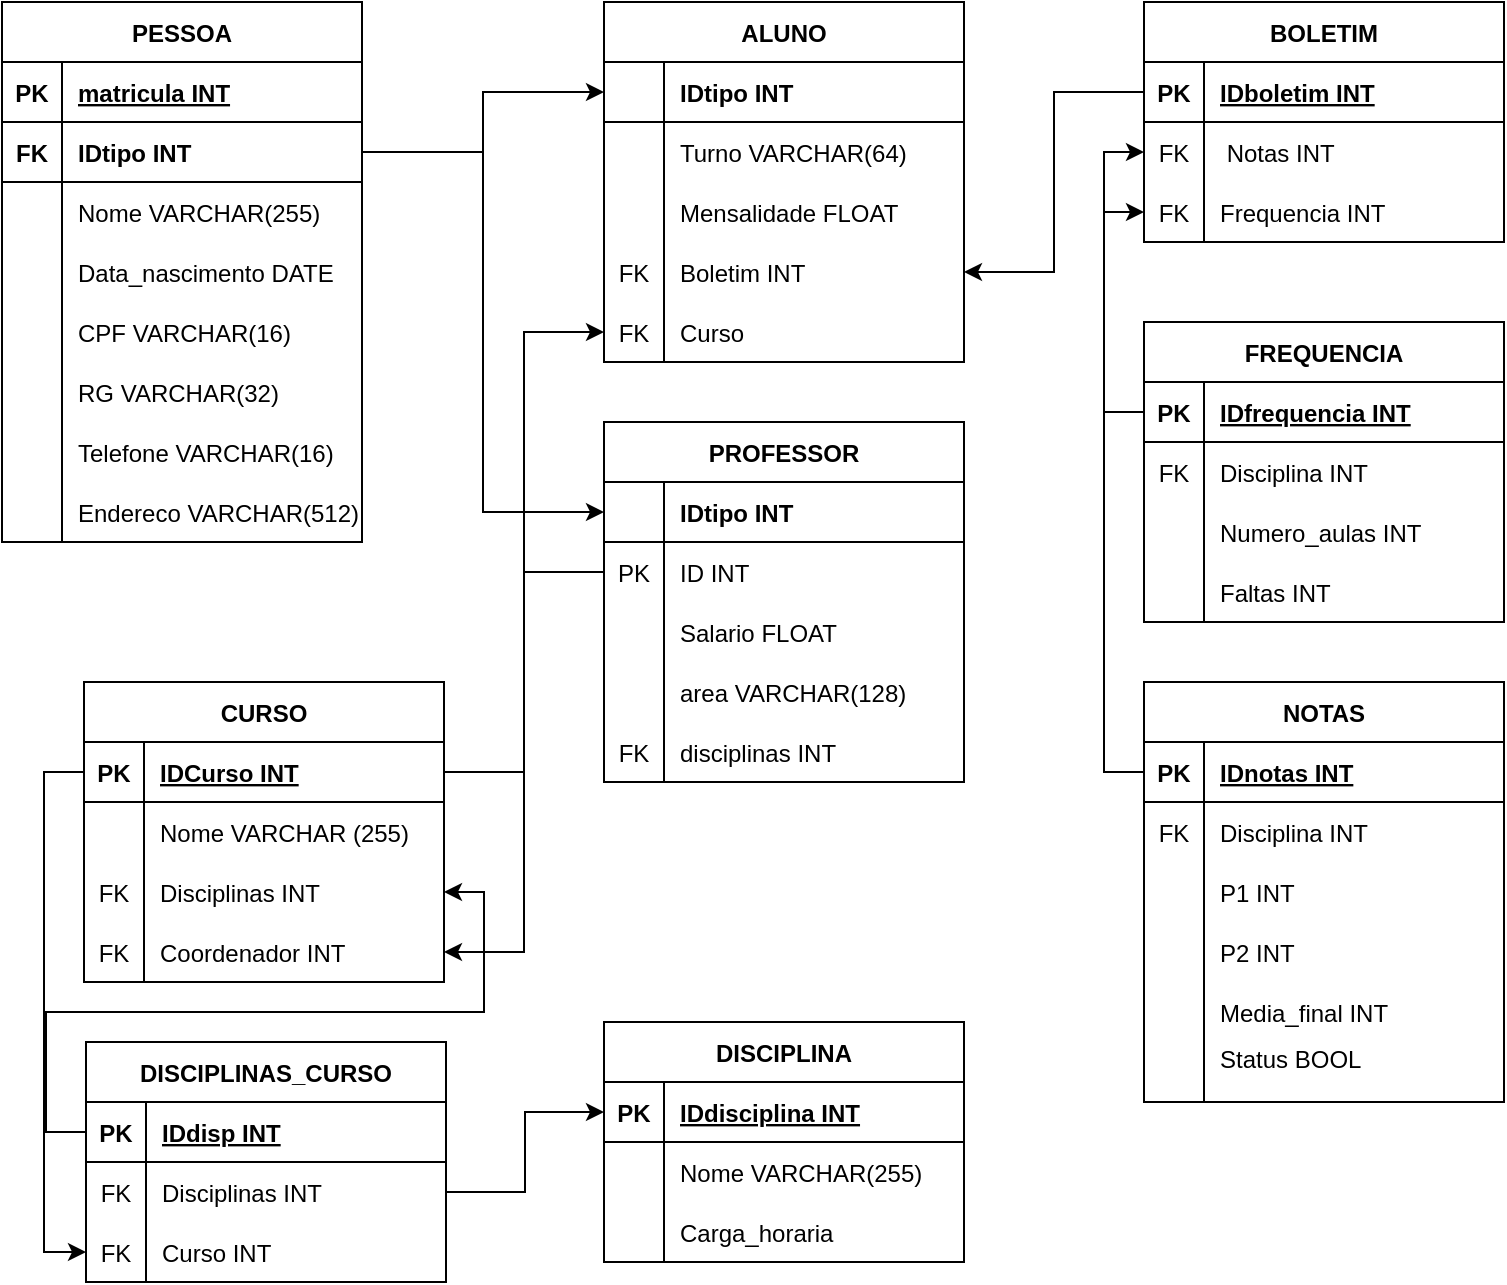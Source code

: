 <mxfile version="20.6.0" type="github">
  <diagram id="mybEqOBmIchwgZUNAugR" name="Página-1">
    <mxGraphModel dx="708" dy="433" grid="1" gridSize="10" guides="1" tooltips="1" connect="1" arrows="1" fold="1" page="1" pageScale="1" pageWidth="827" pageHeight="1169" math="0" shadow="0">
      <root>
        <mxCell id="0" />
        <mxCell id="1" parent="0" />
        <mxCell id="YtqnZ-8vFM9-7Ct_IjAb-1" value="PESSOA" style="shape=table;startSize=30;container=1;collapsible=1;childLayout=tableLayout;fixedRows=1;rowLines=0;fontStyle=1;align=center;resizeLast=1;" parent="1" vertex="1">
          <mxGeometry x="109" y="50" width="180" height="270" as="geometry" />
        </mxCell>
        <mxCell id="YtqnZ-8vFM9-7Ct_IjAb-2" value="" style="shape=tableRow;horizontal=0;startSize=0;swimlaneHead=0;swimlaneBody=0;fillColor=none;collapsible=0;dropTarget=0;points=[[0,0.5],[1,0.5]];portConstraint=eastwest;top=0;left=0;right=0;bottom=1;" parent="YtqnZ-8vFM9-7Ct_IjAb-1" vertex="1">
          <mxGeometry y="30" width="180" height="30" as="geometry" />
        </mxCell>
        <mxCell id="YtqnZ-8vFM9-7Ct_IjAb-3" value="PK" style="shape=partialRectangle;connectable=0;fillColor=none;top=0;left=0;bottom=0;right=0;fontStyle=1;overflow=hidden;" parent="YtqnZ-8vFM9-7Ct_IjAb-2" vertex="1">
          <mxGeometry width="30" height="30" as="geometry">
            <mxRectangle width="30" height="30" as="alternateBounds" />
          </mxGeometry>
        </mxCell>
        <mxCell id="YtqnZ-8vFM9-7Ct_IjAb-4" value="matricula INT" style="shape=partialRectangle;connectable=0;fillColor=none;top=0;left=0;bottom=0;right=0;align=left;spacingLeft=6;fontStyle=5;overflow=hidden;" parent="YtqnZ-8vFM9-7Ct_IjAb-2" vertex="1">
          <mxGeometry x="30" width="150" height="30" as="geometry">
            <mxRectangle width="150" height="30" as="alternateBounds" />
          </mxGeometry>
        </mxCell>
        <mxCell id="YtqnZ-8vFM9-7Ct_IjAb-51" value="" style="shape=tableRow;horizontal=0;startSize=0;swimlaneHead=0;swimlaneBody=0;fillColor=none;collapsible=0;dropTarget=0;points=[[0,0.5],[1,0.5]];portConstraint=eastwest;top=0;left=0;right=0;bottom=1;" parent="YtqnZ-8vFM9-7Ct_IjAb-1" vertex="1">
          <mxGeometry y="60" width="180" height="30" as="geometry" />
        </mxCell>
        <mxCell id="YtqnZ-8vFM9-7Ct_IjAb-52" value="FK" style="shape=partialRectangle;connectable=0;fillColor=none;top=0;left=0;bottom=0;right=0;fontStyle=1;overflow=hidden;" parent="YtqnZ-8vFM9-7Ct_IjAb-51" vertex="1">
          <mxGeometry width="30" height="30" as="geometry">
            <mxRectangle width="30" height="30" as="alternateBounds" />
          </mxGeometry>
        </mxCell>
        <mxCell id="YtqnZ-8vFM9-7Ct_IjAb-53" value="IDtipo INT" style="shape=partialRectangle;connectable=0;fillColor=none;top=0;left=0;bottom=0;right=0;align=left;spacingLeft=6;fontStyle=1;overflow=hidden;" parent="YtqnZ-8vFM9-7Ct_IjAb-51" vertex="1">
          <mxGeometry x="30" width="150" height="30" as="geometry">
            <mxRectangle width="150" height="30" as="alternateBounds" />
          </mxGeometry>
        </mxCell>
        <mxCell id="YtqnZ-8vFM9-7Ct_IjAb-5" value="" style="shape=tableRow;horizontal=0;startSize=0;swimlaneHead=0;swimlaneBody=0;fillColor=none;collapsible=0;dropTarget=0;points=[[0,0.5],[1,0.5]];portConstraint=eastwest;top=0;left=0;right=0;bottom=0;" parent="YtqnZ-8vFM9-7Ct_IjAb-1" vertex="1">
          <mxGeometry y="90" width="180" height="30" as="geometry" />
        </mxCell>
        <mxCell id="YtqnZ-8vFM9-7Ct_IjAb-6" value="" style="shape=partialRectangle;connectable=0;fillColor=none;top=0;left=0;bottom=0;right=0;editable=1;overflow=hidden;" parent="YtqnZ-8vFM9-7Ct_IjAb-5" vertex="1">
          <mxGeometry width="30" height="30" as="geometry">
            <mxRectangle width="30" height="30" as="alternateBounds" />
          </mxGeometry>
        </mxCell>
        <mxCell id="YtqnZ-8vFM9-7Ct_IjAb-7" value="Nome VARCHAR(255)" style="shape=partialRectangle;connectable=0;fillColor=none;top=0;left=0;bottom=0;right=0;align=left;spacingLeft=6;overflow=hidden;" parent="YtqnZ-8vFM9-7Ct_IjAb-5" vertex="1">
          <mxGeometry x="30" width="150" height="30" as="geometry">
            <mxRectangle width="150" height="30" as="alternateBounds" />
          </mxGeometry>
        </mxCell>
        <mxCell id="YtqnZ-8vFM9-7Ct_IjAb-8" value="" style="shape=tableRow;horizontal=0;startSize=0;swimlaneHead=0;swimlaneBody=0;fillColor=none;collapsible=0;dropTarget=0;points=[[0,0.5],[1,0.5]];portConstraint=eastwest;top=0;left=0;right=0;bottom=0;" parent="YtqnZ-8vFM9-7Ct_IjAb-1" vertex="1">
          <mxGeometry y="120" width="180" height="30" as="geometry" />
        </mxCell>
        <mxCell id="YtqnZ-8vFM9-7Ct_IjAb-9" value="" style="shape=partialRectangle;connectable=0;fillColor=none;top=0;left=0;bottom=0;right=0;editable=1;overflow=hidden;" parent="YtqnZ-8vFM9-7Ct_IjAb-8" vertex="1">
          <mxGeometry width="30" height="30" as="geometry">
            <mxRectangle width="30" height="30" as="alternateBounds" />
          </mxGeometry>
        </mxCell>
        <mxCell id="YtqnZ-8vFM9-7Ct_IjAb-10" value="Data_nascimento DATE" style="shape=partialRectangle;connectable=0;fillColor=none;top=0;left=0;bottom=0;right=0;align=left;spacingLeft=6;overflow=hidden;" parent="YtqnZ-8vFM9-7Ct_IjAb-8" vertex="1">
          <mxGeometry x="30" width="150" height="30" as="geometry">
            <mxRectangle width="150" height="30" as="alternateBounds" />
          </mxGeometry>
        </mxCell>
        <mxCell id="YtqnZ-8vFM9-7Ct_IjAb-11" value="" style="shape=tableRow;horizontal=0;startSize=0;swimlaneHead=0;swimlaneBody=0;fillColor=none;collapsible=0;dropTarget=0;points=[[0,0.5],[1,0.5]];portConstraint=eastwest;top=0;left=0;right=0;bottom=0;" parent="YtqnZ-8vFM9-7Ct_IjAb-1" vertex="1">
          <mxGeometry y="150" width="180" height="30" as="geometry" />
        </mxCell>
        <mxCell id="YtqnZ-8vFM9-7Ct_IjAb-12" value="" style="shape=partialRectangle;connectable=0;fillColor=none;top=0;left=0;bottom=0;right=0;editable=1;overflow=hidden;" parent="YtqnZ-8vFM9-7Ct_IjAb-11" vertex="1">
          <mxGeometry width="30" height="30" as="geometry">
            <mxRectangle width="30" height="30" as="alternateBounds" />
          </mxGeometry>
        </mxCell>
        <mxCell id="YtqnZ-8vFM9-7Ct_IjAb-13" value="CPF VARCHAR(16)" style="shape=partialRectangle;connectable=0;fillColor=none;top=0;left=0;bottom=0;right=0;align=left;spacingLeft=6;overflow=hidden;" parent="YtqnZ-8vFM9-7Ct_IjAb-11" vertex="1">
          <mxGeometry x="30" width="150" height="30" as="geometry">
            <mxRectangle width="150" height="30" as="alternateBounds" />
          </mxGeometry>
        </mxCell>
        <mxCell id="YtqnZ-8vFM9-7Ct_IjAb-14" value="" style="shape=tableRow;horizontal=0;startSize=0;swimlaneHead=0;swimlaneBody=0;fillColor=none;collapsible=0;dropTarget=0;points=[[0,0.5],[1,0.5]];portConstraint=eastwest;top=0;left=0;right=0;bottom=0;" parent="YtqnZ-8vFM9-7Ct_IjAb-1" vertex="1">
          <mxGeometry y="180" width="180" height="30" as="geometry" />
        </mxCell>
        <mxCell id="YtqnZ-8vFM9-7Ct_IjAb-15" value="" style="shape=partialRectangle;connectable=0;fillColor=none;top=0;left=0;bottom=0;right=0;editable=1;overflow=hidden;" parent="YtqnZ-8vFM9-7Ct_IjAb-14" vertex="1">
          <mxGeometry width="30" height="30" as="geometry">
            <mxRectangle width="30" height="30" as="alternateBounds" />
          </mxGeometry>
        </mxCell>
        <mxCell id="YtqnZ-8vFM9-7Ct_IjAb-16" value="RG VARCHAR(32)" style="shape=partialRectangle;connectable=0;fillColor=none;top=0;left=0;bottom=0;right=0;align=left;spacingLeft=6;overflow=hidden;" parent="YtqnZ-8vFM9-7Ct_IjAb-14" vertex="1">
          <mxGeometry x="30" width="150" height="30" as="geometry">
            <mxRectangle width="150" height="30" as="alternateBounds" />
          </mxGeometry>
        </mxCell>
        <mxCell id="YtqnZ-8vFM9-7Ct_IjAb-17" value="" style="shape=tableRow;horizontal=0;startSize=0;swimlaneHead=0;swimlaneBody=0;fillColor=none;collapsible=0;dropTarget=0;points=[[0,0.5],[1,0.5]];portConstraint=eastwest;top=0;left=0;right=0;bottom=0;" parent="YtqnZ-8vFM9-7Ct_IjAb-1" vertex="1">
          <mxGeometry y="210" width="180" height="30" as="geometry" />
        </mxCell>
        <mxCell id="YtqnZ-8vFM9-7Ct_IjAb-18" value="" style="shape=partialRectangle;connectable=0;fillColor=none;top=0;left=0;bottom=0;right=0;editable=1;overflow=hidden;" parent="YtqnZ-8vFM9-7Ct_IjAb-17" vertex="1">
          <mxGeometry width="30" height="30" as="geometry">
            <mxRectangle width="30" height="30" as="alternateBounds" />
          </mxGeometry>
        </mxCell>
        <mxCell id="YtqnZ-8vFM9-7Ct_IjAb-19" value="Telefone VARCHAR(16)" style="shape=partialRectangle;connectable=0;fillColor=none;top=0;left=0;bottom=0;right=0;align=left;spacingLeft=6;overflow=hidden;" parent="YtqnZ-8vFM9-7Ct_IjAb-17" vertex="1">
          <mxGeometry x="30" width="150" height="30" as="geometry">
            <mxRectangle width="150" height="30" as="alternateBounds" />
          </mxGeometry>
        </mxCell>
        <mxCell id="YtqnZ-8vFM9-7Ct_IjAb-20" value="" style="shape=tableRow;horizontal=0;startSize=0;swimlaneHead=0;swimlaneBody=0;fillColor=none;collapsible=0;dropTarget=0;points=[[0,0.5],[1,0.5]];portConstraint=eastwest;top=0;left=0;right=0;bottom=0;" parent="YtqnZ-8vFM9-7Ct_IjAb-1" vertex="1">
          <mxGeometry y="240" width="180" height="30" as="geometry" />
        </mxCell>
        <mxCell id="YtqnZ-8vFM9-7Ct_IjAb-21" value="" style="shape=partialRectangle;connectable=0;fillColor=none;top=0;left=0;bottom=0;right=0;editable=1;overflow=hidden;" parent="YtqnZ-8vFM9-7Ct_IjAb-20" vertex="1">
          <mxGeometry width="30" height="30" as="geometry">
            <mxRectangle width="30" height="30" as="alternateBounds" />
          </mxGeometry>
        </mxCell>
        <mxCell id="YtqnZ-8vFM9-7Ct_IjAb-22" value="Endereco VARCHAR(512)" style="shape=partialRectangle;connectable=0;fillColor=none;top=0;left=0;bottom=0;right=0;align=left;spacingLeft=6;overflow=hidden;" parent="YtqnZ-8vFM9-7Ct_IjAb-20" vertex="1">
          <mxGeometry x="30" width="150" height="30" as="geometry">
            <mxRectangle width="150" height="30" as="alternateBounds" />
          </mxGeometry>
        </mxCell>
        <mxCell id="YtqnZ-8vFM9-7Ct_IjAb-38" value="ALUNO" style="shape=table;startSize=30;container=1;collapsible=1;childLayout=tableLayout;fixedRows=1;rowLines=0;fontStyle=1;align=center;resizeLast=1;" parent="1" vertex="1">
          <mxGeometry x="410" y="50" width="180" height="180" as="geometry" />
        </mxCell>
        <mxCell id="YtqnZ-8vFM9-7Ct_IjAb-39" value="" style="shape=tableRow;horizontal=0;startSize=0;swimlaneHead=0;swimlaneBody=0;fillColor=none;collapsible=0;dropTarget=0;points=[[0,0.5],[1,0.5]];portConstraint=eastwest;top=0;left=0;right=0;bottom=1;" parent="YtqnZ-8vFM9-7Ct_IjAb-38" vertex="1">
          <mxGeometry y="30" width="180" height="30" as="geometry" />
        </mxCell>
        <mxCell id="YtqnZ-8vFM9-7Ct_IjAb-40" value="" style="shape=partialRectangle;connectable=0;fillColor=none;top=0;left=0;bottom=0;right=0;fontStyle=1;overflow=hidden;" parent="YtqnZ-8vFM9-7Ct_IjAb-39" vertex="1">
          <mxGeometry width="30" height="30" as="geometry">
            <mxRectangle width="30" height="30" as="alternateBounds" />
          </mxGeometry>
        </mxCell>
        <mxCell id="YtqnZ-8vFM9-7Ct_IjAb-41" value="IDtipo INT" style="shape=partialRectangle;connectable=0;fillColor=none;top=0;left=0;bottom=0;right=0;align=left;spacingLeft=6;fontStyle=1;overflow=hidden;" parent="YtqnZ-8vFM9-7Ct_IjAb-39" vertex="1">
          <mxGeometry x="30" width="150" height="30" as="geometry">
            <mxRectangle width="150" height="30" as="alternateBounds" />
          </mxGeometry>
        </mxCell>
        <mxCell id="YtqnZ-8vFM9-7Ct_IjAb-42" value="" style="shape=tableRow;horizontal=0;startSize=0;swimlaneHead=0;swimlaneBody=0;fillColor=none;collapsible=0;dropTarget=0;points=[[0,0.5],[1,0.5]];portConstraint=eastwest;top=0;left=0;right=0;bottom=0;" parent="YtqnZ-8vFM9-7Ct_IjAb-38" vertex="1">
          <mxGeometry y="60" width="180" height="30" as="geometry" />
        </mxCell>
        <mxCell id="YtqnZ-8vFM9-7Ct_IjAb-43" value="" style="shape=partialRectangle;connectable=0;fillColor=none;top=0;left=0;bottom=0;right=0;editable=1;overflow=hidden;" parent="YtqnZ-8vFM9-7Ct_IjAb-42" vertex="1">
          <mxGeometry width="30" height="30" as="geometry">
            <mxRectangle width="30" height="30" as="alternateBounds" />
          </mxGeometry>
        </mxCell>
        <mxCell id="YtqnZ-8vFM9-7Ct_IjAb-44" value="Turno VARCHAR(64)" style="shape=partialRectangle;connectable=0;fillColor=none;top=0;left=0;bottom=0;right=0;align=left;spacingLeft=6;overflow=hidden;" parent="YtqnZ-8vFM9-7Ct_IjAb-42" vertex="1">
          <mxGeometry x="30" width="150" height="30" as="geometry">
            <mxRectangle width="150" height="30" as="alternateBounds" />
          </mxGeometry>
        </mxCell>
        <mxCell id="YtqnZ-8vFM9-7Ct_IjAb-45" value="" style="shape=tableRow;horizontal=0;startSize=0;swimlaneHead=0;swimlaneBody=0;fillColor=none;collapsible=0;dropTarget=0;points=[[0,0.5],[1,0.5]];portConstraint=eastwest;top=0;left=0;right=0;bottom=0;" parent="YtqnZ-8vFM9-7Ct_IjAb-38" vertex="1">
          <mxGeometry y="90" width="180" height="30" as="geometry" />
        </mxCell>
        <mxCell id="YtqnZ-8vFM9-7Ct_IjAb-46" value="" style="shape=partialRectangle;connectable=0;fillColor=none;top=0;left=0;bottom=0;right=0;editable=1;overflow=hidden;" parent="YtqnZ-8vFM9-7Ct_IjAb-45" vertex="1">
          <mxGeometry width="30" height="30" as="geometry">
            <mxRectangle width="30" height="30" as="alternateBounds" />
          </mxGeometry>
        </mxCell>
        <mxCell id="YtqnZ-8vFM9-7Ct_IjAb-47" value="Mensalidade FLOAT" style="shape=partialRectangle;connectable=0;fillColor=none;top=0;left=0;bottom=0;right=0;align=left;spacingLeft=6;overflow=hidden;" parent="YtqnZ-8vFM9-7Ct_IjAb-45" vertex="1">
          <mxGeometry x="30" width="150" height="30" as="geometry">
            <mxRectangle width="150" height="30" as="alternateBounds" />
          </mxGeometry>
        </mxCell>
        <mxCell id="YtqnZ-8vFM9-7Ct_IjAb-64" value="" style="shape=tableRow;horizontal=0;startSize=0;swimlaneHead=0;swimlaneBody=0;fillColor=none;collapsible=0;dropTarget=0;points=[[0,0.5],[1,0.5]];portConstraint=eastwest;top=0;left=0;right=0;bottom=0;" parent="YtqnZ-8vFM9-7Ct_IjAb-38" vertex="1">
          <mxGeometry y="120" width="180" height="30" as="geometry" />
        </mxCell>
        <mxCell id="YtqnZ-8vFM9-7Ct_IjAb-65" value="FK" style="shape=partialRectangle;connectable=0;fillColor=none;top=0;left=0;bottom=0;right=0;editable=1;overflow=hidden;" parent="YtqnZ-8vFM9-7Ct_IjAb-64" vertex="1">
          <mxGeometry width="30" height="30" as="geometry">
            <mxRectangle width="30" height="30" as="alternateBounds" />
          </mxGeometry>
        </mxCell>
        <mxCell id="YtqnZ-8vFM9-7Ct_IjAb-66" value="Boletim INT" style="shape=partialRectangle;connectable=0;fillColor=none;top=0;left=0;bottom=0;right=0;align=left;spacingLeft=6;overflow=hidden;" parent="YtqnZ-8vFM9-7Ct_IjAb-64" vertex="1">
          <mxGeometry x="30" width="150" height="30" as="geometry">
            <mxRectangle width="150" height="30" as="alternateBounds" />
          </mxGeometry>
        </mxCell>
        <mxCell id="ptBmaQafb3YnIxaazwM1-57" value="" style="shape=tableRow;horizontal=0;startSize=0;swimlaneHead=0;swimlaneBody=0;fillColor=none;collapsible=0;dropTarget=0;points=[[0,0.5],[1,0.5]];portConstraint=eastwest;top=0;left=0;right=0;bottom=0;" vertex="1" parent="YtqnZ-8vFM9-7Ct_IjAb-38">
          <mxGeometry y="150" width="180" height="30" as="geometry" />
        </mxCell>
        <mxCell id="ptBmaQafb3YnIxaazwM1-58" value="FK" style="shape=partialRectangle;connectable=0;fillColor=none;top=0;left=0;bottom=0;right=0;editable=1;overflow=hidden;" vertex="1" parent="ptBmaQafb3YnIxaazwM1-57">
          <mxGeometry width="30" height="30" as="geometry">
            <mxRectangle width="30" height="30" as="alternateBounds" />
          </mxGeometry>
        </mxCell>
        <mxCell id="ptBmaQafb3YnIxaazwM1-59" value="Curso" style="shape=partialRectangle;connectable=0;fillColor=none;top=0;left=0;bottom=0;right=0;align=left;spacingLeft=6;overflow=hidden;" vertex="1" parent="ptBmaQafb3YnIxaazwM1-57">
          <mxGeometry x="30" width="150" height="30" as="geometry">
            <mxRectangle width="150" height="30" as="alternateBounds" />
          </mxGeometry>
        </mxCell>
        <mxCell id="YtqnZ-8vFM9-7Ct_IjAb-54" value="PROFESSOR" style="shape=table;startSize=30;container=1;collapsible=1;childLayout=tableLayout;fixedRows=1;rowLines=0;fontStyle=1;align=center;resizeLast=1;" parent="1" vertex="1">
          <mxGeometry x="410" y="260" width="180" height="180" as="geometry" />
        </mxCell>
        <mxCell id="YtqnZ-8vFM9-7Ct_IjAb-55" value="" style="shape=tableRow;horizontal=0;startSize=0;swimlaneHead=0;swimlaneBody=0;fillColor=none;collapsible=0;dropTarget=0;points=[[0,0.5],[1,0.5]];portConstraint=eastwest;top=0;left=0;right=0;bottom=1;" parent="YtqnZ-8vFM9-7Ct_IjAb-54" vertex="1">
          <mxGeometry y="30" width="180" height="30" as="geometry" />
        </mxCell>
        <mxCell id="YtqnZ-8vFM9-7Ct_IjAb-56" value="" style="shape=partialRectangle;connectable=0;fillColor=none;top=0;left=0;bottom=0;right=0;fontStyle=1;overflow=hidden;" parent="YtqnZ-8vFM9-7Ct_IjAb-55" vertex="1">
          <mxGeometry width="30" height="30" as="geometry">
            <mxRectangle width="30" height="30" as="alternateBounds" />
          </mxGeometry>
        </mxCell>
        <mxCell id="YtqnZ-8vFM9-7Ct_IjAb-57" value="IDtipo INT" style="shape=partialRectangle;connectable=0;fillColor=none;top=0;left=0;bottom=0;right=0;align=left;spacingLeft=6;fontStyle=1;overflow=hidden;" parent="YtqnZ-8vFM9-7Ct_IjAb-55" vertex="1">
          <mxGeometry x="30" width="150" height="30" as="geometry">
            <mxRectangle width="150" height="30" as="alternateBounds" />
          </mxGeometry>
        </mxCell>
        <mxCell id="YtqnZ-8vFM9-7Ct_IjAb-58" value="" style="shape=tableRow;horizontal=0;startSize=0;swimlaneHead=0;swimlaneBody=0;fillColor=none;collapsible=0;dropTarget=0;points=[[0,0.5],[1,0.5]];portConstraint=eastwest;top=0;left=0;right=0;bottom=0;" parent="YtqnZ-8vFM9-7Ct_IjAb-54" vertex="1">
          <mxGeometry y="60" width="180" height="30" as="geometry" />
        </mxCell>
        <mxCell id="YtqnZ-8vFM9-7Ct_IjAb-59" value="PK" style="shape=partialRectangle;connectable=0;fillColor=none;top=0;left=0;bottom=0;right=0;editable=1;overflow=hidden;" parent="YtqnZ-8vFM9-7Ct_IjAb-58" vertex="1">
          <mxGeometry width="30" height="30" as="geometry">
            <mxRectangle width="30" height="30" as="alternateBounds" />
          </mxGeometry>
        </mxCell>
        <mxCell id="YtqnZ-8vFM9-7Ct_IjAb-60" value="ID INT" style="shape=partialRectangle;connectable=0;fillColor=none;top=0;left=0;bottom=0;right=0;align=left;spacingLeft=6;overflow=hidden;" parent="YtqnZ-8vFM9-7Ct_IjAb-58" vertex="1">
          <mxGeometry x="30" width="150" height="30" as="geometry">
            <mxRectangle width="150" height="30" as="alternateBounds" />
          </mxGeometry>
        </mxCell>
        <mxCell id="YtqnZ-8vFM9-7Ct_IjAb-61" value="" style="shape=tableRow;horizontal=0;startSize=0;swimlaneHead=0;swimlaneBody=0;fillColor=none;collapsible=0;dropTarget=0;points=[[0,0.5],[1,0.5]];portConstraint=eastwest;top=0;left=0;right=0;bottom=0;" parent="YtqnZ-8vFM9-7Ct_IjAb-54" vertex="1">
          <mxGeometry y="90" width="180" height="30" as="geometry" />
        </mxCell>
        <mxCell id="YtqnZ-8vFM9-7Ct_IjAb-62" value="" style="shape=partialRectangle;connectable=0;fillColor=none;top=0;left=0;bottom=0;right=0;editable=1;overflow=hidden;" parent="YtqnZ-8vFM9-7Ct_IjAb-61" vertex="1">
          <mxGeometry width="30" height="30" as="geometry">
            <mxRectangle width="30" height="30" as="alternateBounds" />
          </mxGeometry>
        </mxCell>
        <mxCell id="YtqnZ-8vFM9-7Ct_IjAb-63" value="Salario FLOAT" style="shape=partialRectangle;connectable=0;fillColor=none;top=0;left=0;bottom=0;right=0;align=left;spacingLeft=6;overflow=hidden;" parent="YtqnZ-8vFM9-7Ct_IjAb-61" vertex="1">
          <mxGeometry x="30" width="150" height="30" as="geometry">
            <mxRectangle width="150" height="30" as="alternateBounds" />
          </mxGeometry>
        </mxCell>
        <mxCell id="ptBmaQafb3YnIxaazwM1-1" value="" style="shape=tableRow;horizontal=0;startSize=0;swimlaneHead=0;swimlaneBody=0;fillColor=none;collapsible=0;dropTarget=0;points=[[0,0.5],[1,0.5]];portConstraint=eastwest;top=0;left=0;right=0;bottom=0;" vertex="1" parent="YtqnZ-8vFM9-7Ct_IjAb-54">
          <mxGeometry y="120" width="180" height="30" as="geometry" />
        </mxCell>
        <mxCell id="ptBmaQafb3YnIxaazwM1-2" value="" style="shape=partialRectangle;connectable=0;fillColor=none;top=0;left=0;bottom=0;right=0;editable=1;overflow=hidden;" vertex="1" parent="ptBmaQafb3YnIxaazwM1-1">
          <mxGeometry width="30" height="30" as="geometry">
            <mxRectangle width="30" height="30" as="alternateBounds" />
          </mxGeometry>
        </mxCell>
        <mxCell id="ptBmaQafb3YnIxaazwM1-3" value="area VARCHAR(128)" style="shape=partialRectangle;connectable=0;fillColor=none;top=0;left=0;bottom=0;right=0;align=left;spacingLeft=6;overflow=hidden;" vertex="1" parent="ptBmaQafb3YnIxaazwM1-1">
          <mxGeometry x="30" width="150" height="30" as="geometry">
            <mxRectangle width="150" height="30" as="alternateBounds" />
          </mxGeometry>
        </mxCell>
        <mxCell id="ptBmaQafb3YnIxaazwM1-4" value="" style="shape=tableRow;horizontal=0;startSize=0;swimlaneHead=0;swimlaneBody=0;fillColor=none;collapsible=0;dropTarget=0;points=[[0,0.5],[1,0.5]];portConstraint=eastwest;top=0;left=0;right=0;bottom=0;" vertex="1" parent="YtqnZ-8vFM9-7Ct_IjAb-54">
          <mxGeometry y="150" width="180" height="30" as="geometry" />
        </mxCell>
        <mxCell id="ptBmaQafb3YnIxaazwM1-5" value="FK" style="shape=partialRectangle;connectable=0;fillColor=none;top=0;left=0;bottom=0;right=0;editable=1;overflow=hidden;" vertex="1" parent="ptBmaQafb3YnIxaazwM1-4">
          <mxGeometry width="30" height="30" as="geometry">
            <mxRectangle width="30" height="30" as="alternateBounds" />
          </mxGeometry>
        </mxCell>
        <mxCell id="ptBmaQafb3YnIxaazwM1-6" value="disciplinas INT" style="shape=partialRectangle;connectable=0;fillColor=none;top=0;left=0;bottom=0;right=0;align=left;spacingLeft=6;overflow=hidden;" vertex="1" parent="ptBmaQafb3YnIxaazwM1-4">
          <mxGeometry x="30" width="150" height="30" as="geometry">
            <mxRectangle width="150" height="30" as="alternateBounds" />
          </mxGeometry>
        </mxCell>
        <mxCell id="ptBmaQafb3YnIxaazwM1-20" style="edgeStyle=orthogonalEdgeStyle;rounded=0;orthogonalLoop=1;jettySize=auto;html=1;entryX=1;entryY=0.5;entryDx=0;entryDy=0;exitX=0;exitY=0.5;exitDx=0;exitDy=0;" edge="1" parent="1" source="ptBmaQafb3YnIxaazwM1-8" target="YtqnZ-8vFM9-7Ct_IjAb-64">
          <mxGeometry relative="1" as="geometry" />
        </mxCell>
        <mxCell id="ptBmaQafb3YnIxaazwM1-7" value="BOLETIM" style="shape=table;startSize=30;container=1;collapsible=1;childLayout=tableLayout;fixedRows=1;rowLines=0;fontStyle=1;align=center;resizeLast=1;" vertex="1" parent="1">
          <mxGeometry x="680" y="50" width="180" height="120" as="geometry" />
        </mxCell>
        <mxCell id="ptBmaQafb3YnIxaazwM1-8" value="" style="shape=tableRow;horizontal=0;startSize=0;swimlaneHead=0;swimlaneBody=0;fillColor=none;collapsible=0;dropTarget=0;points=[[0,0.5],[1,0.5]];portConstraint=eastwest;top=0;left=0;right=0;bottom=1;" vertex="1" parent="ptBmaQafb3YnIxaazwM1-7">
          <mxGeometry y="30" width="180" height="30" as="geometry" />
        </mxCell>
        <mxCell id="ptBmaQafb3YnIxaazwM1-9" value="PK" style="shape=partialRectangle;connectable=0;fillColor=none;top=0;left=0;bottom=0;right=0;fontStyle=1;overflow=hidden;" vertex="1" parent="ptBmaQafb3YnIxaazwM1-8">
          <mxGeometry width="30" height="30" as="geometry">
            <mxRectangle width="30" height="30" as="alternateBounds" />
          </mxGeometry>
        </mxCell>
        <mxCell id="ptBmaQafb3YnIxaazwM1-10" value="IDboletim INT" style="shape=partialRectangle;connectable=0;fillColor=none;top=0;left=0;bottom=0;right=0;align=left;spacingLeft=6;fontStyle=5;overflow=hidden;" vertex="1" parent="ptBmaQafb3YnIxaazwM1-8">
          <mxGeometry x="30" width="150" height="30" as="geometry">
            <mxRectangle width="150" height="30" as="alternateBounds" />
          </mxGeometry>
        </mxCell>
        <mxCell id="ptBmaQafb3YnIxaazwM1-11" value="" style="shape=tableRow;horizontal=0;startSize=0;swimlaneHead=0;swimlaneBody=0;fillColor=none;collapsible=0;dropTarget=0;points=[[0,0.5],[1,0.5]];portConstraint=eastwest;top=0;left=0;right=0;bottom=0;" vertex="1" parent="ptBmaQafb3YnIxaazwM1-7">
          <mxGeometry y="60" width="180" height="30" as="geometry" />
        </mxCell>
        <mxCell id="ptBmaQafb3YnIxaazwM1-12" value="FK" style="shape=partialRectangle;connectable=0;fillColor=none;top=0;left=0;bottom=0;right=0;editable=1;overflow=hidden;" vertex="1" parent="ptBmaQafb3YnIxaazwM1-11">
          <mxGeometry width="30" height="30" as="geometry">
            <mxRectangle width="30" height="30" as="alternateBounds" />
          </mxGeometry>
        </mxCell>
        <mxCell id="ptBmaQafb3YnIxaazwM1-13" value=" Notas INT" style="shape=partialRectangle;connectable=0;fillColor=none;top=0;left=0;bottom=0;right=0;align=left;spacingLeft=6;overflow=hidden;" vertex="1" parent="ptBmaQafb3YnIxaazwM1-11">
          <mxGeometry x="30" width="150" height="30" as="geometry">
            <mxRectangle width="150" height="30" as="alternateBounds" />
          </mxGeometry>
        </mxCell>
        <mxCell id="ptBmaQafb3YnIxaazwM1-14" value="" style="shape=tableRow;horizontal=0;startSize=0;swimlaneHead=0;swimlaneBody=0;fillColor=none;collapsible=0;dropTarget=0;points=[[0,0.5],[1,0.5]];portConstraint=eastwest;top=0;left=0;right=0;bottom=0;" vertex="1" parent="ptBmaQafb3YnIxaazwM1-7">
          <mxGeometry y="90" width="180" height="30" as="geometry" />
        </mxCell>
        <mxCell id="ptBmaQafb3YnIxaazwM1-15" value="FK" style="shape=partialRectangle;connectable=0;fillColor=none;top=0;left=0;bottom=0;right=0;editable=1;overflow=hidden;" vertex="1" parent="ptBmaQafb3YnIxaazwM1-14">
          <mxGeometry width="30" height="30" as="geometry">
            <mxRectangle width="30" height="30" as="alternateBounds" />
          </mxGeometry>
        </mxCell>
        <mxCell id="ptBmaQafb3YnIxaazwM1-16" value="Frequencia INT" style="shape=partialRectangle;connectable=0;fillColor=none;top=0;left=0;bottom=0;right=0;align=left;spacingLeft=6;overflow=hidden;" vertex="1" parent="ptBmaQafb3YnIxaazwM1-14">
          <mxGeometry x="30" width="150" height="30" as="geometry">
            <mxRectangle width="150" height="30" as="alternateBounds" />
          </mxGeometry>
        </mxCell>
        <mxCell id="ptBmaQafb3YnIxaazwM1-21" value="FREQUENCIA" style="shape=table;startSize=30;container=1;collapsible=1;childLayout=tableLayout;fixedRows=1;rowLines=0;fontStyle=1;align=center;resizeLast=1;" vertex="1" parent="1">
          <mxGeometry x="680" y="210" width="180" height="150" as="geometry" />
        </mxCell>
        <mxCell id="ptBmaQafb3YnIxaazwM1-22" value="" style="shape=tableRow;horizontal=0;startSize=0;swimlaneHead=0;swimlaneBody=0;fillColor=none;collapsible=0;dropTarget=0;points=[[0,0.5],[1,0.5]];portConstraint=eastwest;top=0;left=0;right=0;bottom=1;" vertex="1" parent="ptBmaQafb3YnIxaazwM1-21">
          <mxGeometry y="30" width="180" height="30" as="geometry" />
        </mxCell>
        <mxCell id="ptBmaQafb3YnIxaazwM1-23" value="PK" style="shape=partialRectangle;connectable=0;fillColor=none;top=0;left=0;bottom=0;right=0;fontStyle=1;overflow=hidden;" vertex="1" parent="ptBmaQafb3YnIxaazwM1-22">
          <mxGeometry width="30" height="30" as="geometry">
            <mxRectangle width="30" height="30" as="alternateBounds" />
          </mxGeometry>
        </mxCell>
        <mxCell id="ptBmaQafb3YnIxaazwM1-24" value="IDfrequencia INT" style="shape=partialRectangle;connectable=0;fillColor=none;top=0;left=0;bottom=0;right=0;align=left;spacingLeft=6;fontStyle=5;overflow=hidden;" vertex="1" parent="ptBmaQafb3YnIxaazwM1-22">
          <mxGeometry x="30" width="150" height="30" as="geometry">
            <mxRectangle width="150" height="30" as="alternateBounds" />
          </mxGeometry>
        </mxCell>
        <mxCell id="ptBmaQafb3YnIxaazwM1-25" value="" style="shape=tableRow;horizontal=0;startSize=0;swimlaneHead=0;swimlaneBody=0;fillColor=none;collapsible=0;dropTarget=0;points=[[0,0.5],[1,0.5]];portConstraint=eastwest;top=0;left=0;right=0;bottom=0;" vertex="1" parent="ptBmaQafb3YnIxaazwM1-21">
          <mxGeometry y="60" width="180" height="30" as="geometry" />
        </mxCell>
        <mxCell id="ptBmaQafb3YnIxaazwM1-26" value="FK" style="shape=partialRectangle;connectable=0;fillColor=none;top=0;left=0;bottom=0;right=0;editable=1;overflow=hidden;" vertex="1" parent="ptBmaQafb3YnIxaazwM1-25">
          <mxGeometry width="30" height="30" as="geometry">
            <mxRectangle width="30" height="30" as="alternateBounds" />
          </mxGeometry>
        </mxCell>
        <mxCell id="ptBmaQafb3YnIxaazwM1-27" value="Disciplina INT" style="shape=partialRectangle;connectable=0;fillColor=none;top=0;left=0;bottom=0;right=0;align=left;spacingLeft=6;overflow=hidden;" vertex="1" parent="ptBmaQafb3YnIxaazwM1-25">
          <mxGeometry x="30" width="150" height="30" as="geometry">
            <mxRectangle width="150" height="30" as="alternateBounds" />
          </mxGeometry>
        </mxCell>
        <mxCell id="ptBmaQafb3YnIxaazwM1-28" value="" style="shape=tableRow;horizontal=0;startSize=0;swimlaneHead=0;swimlaneBody=0;fillColor=none;collapsible=0;dropTarget=0;points=[[0,0.5],[1,0.5]];portConstraint=eastwest;top=0;left=0;right=0;bottom=0;" vertex="1" parent="ptBmaQafb3YnIxaazwM1-21">
          <mxGeometry y="90" width="180" height="30" as="geometry" />
        </mxCell>
        <mxCell id="ptBmaQafb3YnIxaazwM1-29" value="" style="shape=partialRectangle;connectable=0;fillColor=none;top=0;left=0;bottom=0;right=0;editable=1;overflow=hidden;" vertex="1" parent="ptBmaQafb3YnIxaazwM1-28">
          <mxGeometry width="30" height="30" as="geometry">
            <mxRectangle width="30" height="30" as="alternateBounds" />
          </mxGeometry>
        </mxCell>
        <mxCell id="ptBmaQafb3YnIxaazwM1-30" value="Numero_aulas INT" style="shape=partialRectangle;connectable=0;fillColor=none;top=0;left=0;bottom=0;right=0;align=left;spacingLeft=6;overflow=hidden;" vertex="1" parent="ptBmaQafb3YnIxaazwM1-28">
          <mxGeometry x="30" width="150" height="30" as="geometry">
            <mxRectangle width="150" height="30" as="alternateBounds" />
          </mxGeometry>
        </mxCell>
        <mxCell id="ptBmaQafb3YnIxaazwM1-31" value="" style="shape=tableRow;horizontal=0;startSize=0;swimlaneHead=0;swimlaneBody=0;fillColor=none;collapsible=0;dropTarget=0;points=[[0,0.5],[1,0.5]];portConstraint=eastwest;top=0;left=0;right=0;bottom=0;" vertex="1" parent="ptBmaQafb3YnIxaazwM1-21">
          <mxGeometry y="120" width="180" height="30" as="geometry" />
        </mxCell>
        <mxCell id="ptBmaQafb3YnIxaazwM1-32" value="" style="shape=partialRectangle;connectable=0;fillColor=none;top=0;left=0;bottom=0;right=0;editable=1;overflow=hidden;" vertex="1" parent="ptBmaQafb3YnIxaazwM1-31">
          <mxGeometry width="30" height="30" as="geometry">
            <mxRectangle width="30" height="30" as="alternateBounds" />
          </mxGeometry>
        </mxCell>
        <mxCell id="ptBmaQafb3YnIxaazwM1-33" value="Faltas INT" style="shape=partialRectangle;connectable=0;fillColor=none;top=0;left=0;bottom=0;right=0;align=left;spacingLeft=6;overflow=hidden;" vertex="1" parent="ptBmaQafb3YnIxaazwM1-31">
          <mxGeometry x="30" width="150" height="30" as="geometry">
            <mxRectangle width="150" height="30" as="alternateBounds" />
          </mxGeometry>
        </mxCell>
        <mxCell id="ptBmaQafb3YnIxaazwM1-34" style="edgeStyle=orthogonalEdgeStyle;rounded=0;orthogonalLoop=1;jettySize=auto;html=1;entryX=0;entryY=0.5;entryDx=0;entryDy=0;startArrow=classic;startFill=1;endArrow=none;endFill=0;" edge="1" parent="1" source="ptBmaQafb3YnIxaazwM1-14" target="ptBmaQafb3YnIxaazwM1-22">
          <mxGeometry relative="1" as="geometry" />
        </mxCell>
        <mxCell id="ptBmaQafb3YnIxaazwM1-35" value="NOTAS" style="shape=table;startSize=30;container=1;collapsible=1;childLayout=tableLayout;fixedRows=1;rowLines=0;fontStyle=1;align=center;resizeLast=1;" vertex="1" parent="1">
          <mxGeometry x="680" y="390" width="180" height="210" as="geometry" />
        </mxCell>
        <mxCell id="ptBmaQafb3YnIxaazwM1-36" value="" style="shape=tableRow;horizontal=0;startSize=0;swimlaneHead=0;swimlaneBody=0;fillColor=none;collapsible=0;dropTarget=0;points=[[0,0.5],[1,0.5]];portConstraint=eastwest;top=0;left=0;right=0;bottom=1;" vertex="1" parent="ptBmaQafb3YnIxaazwM1-35">
          <mxGeometry y="30" width="180" height="30" as="geometry" />
        </mxCell>
        <mxCell id="ptBmaQafb3YnIxaazwM1-37" value="PK" style="shape=partialRectangle;connectable=0;fillColor=none;top=0;left=0;bottom=0;right=0;fontStyle=1;overflow=hidden;" vertex="1" parent="ptBmaQafb3YnIxaazwM1-36">
          <mxGeometry width="30" height="30" as="geometry">
            <mxRectangle width="30" height="30" as="alternateBounds" />
          </mxGeometry>
        </mxCell>
        <mxCell id="ptBmaQafb3YnIxaazwM1-38" value="IDnotas INT" style="shape=partialRectangle;connectable=0;fillColor=none;top=0;left=0;bottom=0;right=0;align=left;spacingLeft=6;fontStyle=5;overflow=hidden;" vertex="1" parent="ptBmaQafb3YnIxaazwM1-36">
          <mxGeometry x="30" width="150" height="30" as="geometry">
            <mxRectangle width="150" height="30" as="alternateBounds" />
          </mxGeometry>
        </mxCell>
        <mxCell id="ptBmaQafb3YnIxaazwM1-39" value="" style="shape=tableRow;horizontal=0;startSize=0;swimlaneHead=0;swimlaneBody=0;fillColor=none;collapsible=0;dropTarget=0;points=[[0,0.5],[1,0.5]];portConstraint=eastwest;top=0;left=0;right=0;bottom=0;" vertex="1" parent="ptBmaQafb3YnIxaazwM1-35">
          <mxGeometry y="60" width="180" height="30" as="geometry" />
        </mxCell>
        <mxCell id="ptBmaQafb3YnIxaazwM1-40" value="FK" style="shape=partialRectangle;connectable=0;fillColor=none;top=0;left=0;bottom=0;right=0;editable=1;overflow=hidden;" vertex="1" parent="ptBmaQafb3YnIxaazwM1-39">
          <mxGeometry width="30" height="30" as="geometry">
            <mxRectangle width="30" height="30" as="alternateBounds" />
          </mxGeometry>
        </mxCell>
        <mxCell id="ptBmaQafb3YnIxaazwM1-41" value="Disciplina INT" style="shape=partialRectangle;connectable=0;fillColor=none;top=0;left=0;bottom=0;right=0;align=left;spacingLeft=6;overflow=hidden;" vertex="1" parent="ptBmaQafb3YnIxaazwM1-39">
          <mxGeometry x="30" width="150" height="30" as="geometry">
            <mxRectangle width="150" height="30" as="alternateBounds" />
          </mxGeometry>
        </mxCell>
        <mxCell id="ptBmaQafb3YnIxaazwM1-42" value="" style="shape=tableRow;horizontal=0;startSize=0;swimlaneHead=0;swimlaneBody=0;fillColor=none;collapsible=0;dropTarget=0;points=[[0,0.5],[1,0.5]];portConstraint=eastwest;top=0;left=0;right=0;bottom=0;" vertex="1" parent="ptBmaQafb3YnIxaazwM1-35">
          <mxGeometry y="90" width="180" height="30" as="geometry" />
        </mxCell>
        <mxCell id="ptBmaQafb3YnIxaazwM1-43" value="" style="shape=partialRectangle;connectable=0;fillColor=none;top=0;left=0;bottom=0;right=0;editable=1;overflow=hidden;" vertex="1" parent="ptBmaQafb3YnIxaazwM1-42">
          <mxGeometry width="30" height="30" as="geometry">
            <mxRectangle width="30" height="30" as="alternateBounds" />
          </mxGeometry>
        </mxCell>
        <mxCell id="ptBmaQafb3YnIxaazwM1-44" value="P1 INT" style="shape=partialRectangle;connectable=0;fillColor=none;top=0;left=0;bottom=0;right=0;align=left;spacingLeft=6;overflow=hidden;" vertex="1" parent="ptBmaQafb3YnIxaazwM1-42">
          <mxGeometry x="30" width="150" height="30" as="geometry">
            <mxRectangle width="150" height="30" as="alternateBounds" />
          </mxGeometry>
        </mxCell>
        <mxCell id="ptBmaQafb3YnIxaazwM1-45" value="" style="shape=tableRow;horizontal=0;startSize=0;swimlaneHead=0;swimlaneBody=0;fillColor=none;collapsible=0;dropTarget=0;points=[[0,0.5],[1,0.5]];portConstraint=eastwest;top=0;left=0;right=0;bottom=0;" vertex="1" parent="ptBmaQafb3YnIxaazwM1-35">
          <mxGeometry y="120" width="180" height="30" as="geometry" />
        </mxCell>
        <mxCell id="ptBmaQafb3YnIxaazwM1-46" value="" style="shape=partialRectangle;connectable=0;fillColor=none;top=0;left=0;bottom=0;right=0;editable=1;overflow=hidden;" vertex="1" parent="ptBmaQafb3YnIxaazwM1-45">
          <mxGeometry width="30" height="30" as="geometry">
            <mxRectangle width="30" height="30" as="alternateBounds" />
          </mxGeometry>
        </mxCell>
        <mxCell id="ptBmaQafb3YnIxaazwM1-47" value="P2 INT" style="shape=partialRectangle;connectable=0;fillColor=none;top=0;left=0;bottom=0;right=0;align=left;spacingLeft=6;overflow=hidden;" vertex="1" parent="ptBmaQafb3YnIxaazwM1-45">
          <mxGeometry x="30" width="150" height="30" as="geometry">
            <mxRectangle width="150" height="30" as="alternateBounds" />
          </mxGeometry>
        </mxCell>
        <mxCell id="ptBmaQafb3YnIxaazwM1-48" value="" style="shape=tableRow;horizontal=0;startSize=0;swimlaneHead=0;swimlaneBody=0;fillColor=none;collapsible=0;dropTarget=0;points=[[0,0.5],[1,0.5]];portConstraint=eastwest;top=0;left=0;right=0;bottom=0;" vertex="1" parent="ptBmaQafb3YnIxaazwM1-35">
          <mxGeometry y="150" width="180" height="30" as="geometry" />
        </mxCell>
        <mxCell id="ptBmaQafb3YnIxaazwM1-49" value="" style="shape=partialRectangle;connectable=0;fillColor=none;top=0;left=0;bottom=0;right=0;editable=1;overflow=hidden;" vertex="1" parent="ptBmaQafb3YnIxaazwM1-48">
          <mxGeometry width="30" height="30" as="geometry">
            <mxRectangle width="30" height="30" as="alternateBounds" />
          </mxGeometry>
        </mxCell>
        <mxCell id="ptBmaQafb3YnIxaazwM1-50" value="Media_final INT" style="shape=partialRectangle;connectable=0;fillColor=none;top=0;left=0;bottom=0;right=0;align=left;spacingLeft=6;overflow=hidden;" vertex="1" parent="ptBmaQafb3YnIxaazwM1-48">
          <mxGeometry x="30" width="150" height="30" as="geometry">
            <mxRectangle width="150" height="30" as="alternateBounds" />
          </mxGeometry>
        </mxCell>
        <mxCell id="ptBmaQafb3YnIxaazwM1-51" value="" style="shape=tableRow;horizontal=0;startSize=0;swimlaneHead=0;swimlaneBody=0;fillColor=none;collapsible=0;dropTarget=0;points=[[0,0.5],[1,0.5]];portConstraint=eastwest;top=0;left=0;right=0;bottom=0;" vertex="1" parent="ptBmaQafb3YnIxaazwM1-35">
          <mxGeometry y="180" width="180" height="30" as="geometry" />
        </mxCell>
        <mxCell id="ptBmaQafb3YnIxaazwM1-52" value="" style="shape=partialRectangle;connectable=0;fillColor=none;top=0;left=0;bottom=0;right=0;editable=1;overflow=hidden;" vertex="1" parent="ptBmaQafb3YnIxaazwM1-51">
          <mxGeometry width="30" height="30" as="geometry">
            <mxRectangle width="30" height="30" as="alternateBounds" />
          </mxGeometry>
        </mxCell>
        <mxCell id="ptBmaQafb3YnIxaazwM1-53" value="Status BOOL&#xa;" style="shape=partialRectangle;connectable=0;fillColor=none;top=0;left=0;bottom=0;right=0;align=left;spacingLeft=6;overflow=hidden;" vertex="1" parent="ptBmaQafb3YnIxaazwM1-51">
          <mxGeometry x="30" width="150" height="30" as="geometry">
            <mxRectangle width="150" height="30" as="alternateBounds" />
          </mxGeometry>
        </mxCell>
        <mxCell id="ptBmaQafb3YnIxaazwM1-54" style="edgeStyle=orthogonalEdgeStyle;rounded=0;orthogonalLoop=1;jettySize=auto;html=1;entryX=0;entryY=0.5;entryDx=0;entryDy=0;startArrow=classic;startFill=1;endArrow=none;endFill=0;" edge="1" parent="1" source="ptBmaQafb3YnIxaazwM1-11" target="ptBmaQafb3YnIxaazwM1-36">
          <mxGeometry relative="1" as="geometry" />
        </mxCell>
        <mxCell id="ptBmaQafb3YnIxaazwM1-55" style="edgeStyle=orthogonalEdgeStyle;rounded=0;orthogonalLoop=1;jettySize=auto;html=1;entryX=0;entryY=0.5;entryDx=0;entryDy=0;" edge="1" parent="1" source="YtqnZ-8vFM9-7Ct_IjAb-51" target="YtqnZ-8vFM9-7Ct_IjAb-39">
          <mxGeometry relative="1" as="geometry" />
        </mxCell>
        <mxCell id="ptBmaQafb3YnIxaazwM1-56" style="edgeStyle=orthogonalEdgeStyle;rounded=0;orthogonalLoop=1;jettySize=auto;html=1;entryX=0;entryY=0.5;entryDx=0;entryDy=0;" edge="1" parent="1" source="YtqnZ-8vFM9-7Ct_IjAb-51" target="YtqnZ-8vFM9-7Ct_IjAb-55">
          <mxGeometry relative="1" as="geometry" />
        </mxCell>
        <mxCell id="ptBmaQafb3YnIxaazwM1-63" value="CURSO" style="shape=table;startSize=30;container=1;collapsible=1;childLayout=tableLayout;fixedRows=1;rowLines=0;fontStyle=1;align=center;resizeLast=1;" vertex="1" parent="1">
          <mxGeometry x="150" y="390" width="180" height="150" as="geometry" />
        </mxCell>
        <mxCell id="ptBmaQafb3YnIxaazwM1-64" value="" style="shape=tableRow;horizontal=0;startSize=0;swimlaneHead=0;swimlaneBody=0;fillColor=none;collapsible=0;dropTarget=0;points=[[0,0.5],[1,0.5]];portConstraint=eastwest;top=0;left=0;right=0;bottom=1;" vertex="1" parent="ptBmaQafb3YnIxaazwM1-63">
          <mxGeometry y="30" width="180" height="30" as="geometry" />
        </mxCell>
        <mxCell id="ptBmaQafb3YnIxaazwM1-65" value="PK" style="shape=partialRectangle;connectable=0;fillColor=none;top=0;left=0;bottom=0;right=0;fontStyle=1;overflow=hidden;" vertex="1" parent="ptBmaQafb3YnIxaazwM1-64">
          <mxGeometry width="30" height="30" as="geometry">
            <mxRectangle width="30" height="30" as="alternateBounds" />
          </mxGeometry>
        </mxCell>
        <mxCell id="ptBmaQafb3YnIxaazwM1-66" value="IDCurso INT" style="shape=partialRectangle;connectable=0;fillColor=none;top=0;left=0;bottom=0;right=0;align=left;spacingLeft=6;fontStyle=5;overflow=hidden;" vertex="1" parent="ptBmaQafb3YnIxaazwM1-64">
          <mxGeometry x="30" width="150" height="30" as="geometry">
            <mxRectangle width="150" height="30" as="alternateBounds" />
          </mxGeometry>
        </mxCell>
        <mxCell id="ptBmaQafb3YnIxaazwM1-67" value="" style="shape=tableRow;horizontal=0;startSize=0;swimlaneHead=0;swimlaneBody=0;fillColor=none;collapsible=0;dropTarget=0;points=[[0,0.5],[1,0.5]];portConstraint=eastwest;top=0;left=0;right=0;bottom=0;" vertex="1" parent="ptBmaQafb3YnIxaazwM1-63">
          <mxGeometry y="60" width="180" height="30" as="geometry" />
        </mxCell>
        <mxCell id="ptBmaQafb3YnIxaazwM1-68" value="" style="shape=partialRectangle;connectable=0;fillColor=none;top=0;left=0;bottom=0;right=0;editable=1;overflow=hidden;" vertex="1" parent="ptBmaQafb3YnIxaazwM1-67">
          <mxGeometry width="30" height="30" as="geometry">
            <mxRectangle width="30" height="30" as="alternateBounds" />
          </mxGeometry>
        </mxCell>
        <mxCell id="ptBmaQafb3YnIxaazwM1-69" value="Nome VARCHAR (255)" style="shape=partialRectangle;connectable=0;fillColor=none;top=0;left=0;bottom=0;right=0;align=left;spacingLeft=6;overflow=hidden;" vertex="1" parent="ptBmaQafb3YnIxaazwM1-67">
          <mxGeometry x="30" width="150" height="30" as="geometry">
            <mxRectangle width="150" height="30" as="alternateBounds" />
          </mxGeometry>
        </mxCell>
        <mxCell id="ptBmaQafb3YnIxaazwM1-70" value="" style="shape=tableRow;horizontal=0;startSize=0;swimlaneHead=0;swimlaneBody=0;fillColor=none;collapsible=0;dropTarget=0;points=[[0,0.5],[1,0.5]];portConstraint=eastwest;top=0;left=0;right=0;bottom=0;" vertex="1" parent="ptBmaQafb3YnIxaazwM1-63">
          <mxGeometry y="90" width="180" height="30" as="geometry" />
        </mxCell>
        <mxCell id="ptBmaQafb3YnIxaazwM1-71" value="FK" style="shape=partialRectangle;connectable=0;fillColor=none;top=0;left=0;bottom=0;right=0;editable=1;overflow=hidden;" vertex="1" parent="ptBmaQafb3YnIxaazwM1-70">
          <mxGeometry width="30" height="30" as="geometry">
            <mxRectangle width="30" height="30" as="alternateBounds" />
          </mxGeometry>
        </mxCell>
        <mxCell id="ptBmaQafb3YnIxaazwM1-72" value="Disciplinas INT" style="shape=partialRectangle;connectable=0;fillColor=none;top=0;left=0;bottom=0;right=0;align=left;spacingLeft=6;overflow=hidden;" vertex="1" parent="ptBmaQafb3YnIxaazwM1-70">
          <mxGeometry x="30" width="150" height="30" as="geometry">
            <mxRectangle width="150" height="30" as="alternateBounds" />
          </mxGeometry>
        </mxCell>
        <mxCell id="ptBmaQafb3YnIxaazwM1-73" value="" style="shape=tableRow;horizontal=0;startSize=0;swimlaneHead=0;swimlaneBody=0;fillColor=none;collapsible=0;dropTarget=0;points=[[0,0.5],[1,0.5]];portConstraint=eastwest;top=0;left=0;right=0;bottom=0;" vertex="1" parent="ptBmaQafb3YnIxaazwM1-63">
          <mxGeometry y="120" width="180" height="30" as="geometry" />
        </mxCell>
        <mxCell id="ptBmaQafb3YnIxaazwM1-74" value="FK" style="shape=partialRectangle;connectable=0;fillColor=none;top=0;left=0;bottom=0;right=0;editable=1;overflow=hidden;" vertex="1" parent="ptBmaQafb3YnIxaazwM1-73">
          <mxGeometry width="30" height="30" as="geometry">
            <mxRectangle width="30" height="30" as="alternateBounds" />
          </mxGeometry>
        </mxCell>
        <mxCell id="ptBmaQafb3YnIxaazwM1-75" value="Coordenador INT" style="shape=partialRectangle;connectable=0;fillColor=none;top=0;left=0;bottom=0;right=0;align=left;spacingLeft=6;overflow=hidden;" vertex="1" parent="ptBmaQafb3YnIxaazwM1-73">
          <mxGeometry x="30" width="150" height="30" as="geometry">
            <mxRectangle width="150" height="30" as="alternateBounds" />
          </mxGeometry>
        </mxCell>
        <mxCell id="ptBmaQafb3YnIxaazwM1-77" style="edgeStyle=orthogonalEdgeStyle;rounded=0;orthogonalLoop=1;jettySize=auto;html=1;entryX=1;entryY=0.5;entryDx=0;entryDy=0;startArrow=classic;startFill=1;endArrow=none;endFill=0;" edge="1" parent="1" source="ptBmaQafb3YnIxaazwM1-57" target="ptBmaQafb3YnIxaazwM1-64">
          <mxGeometry relative="1" as="geometry" />
        </mxCell>
        <mxCell id="ptBmaQafb3YnIxaazwM1-78" value="DISCIPLINAS_CURSO" style="shape=table;startSize=30;container=1;collapsible=1;childLayout=tableLayout;fixedRows=1;rowLines=0;fontStyle=1;align=center;resizeLast=1;" vertex="1" parent="1">
          <mxGeometry x="151" y="570" width="180" height="120" as="geometry" />
        </mxCell>
        <mxCell id="ptBmaQafb3YnIxaazwM1-79" value="" style="shape=tableRow;horizontal=0;startSize=0;swimlaneHead=0;swimlaneBody=0;fillColor=none;collapsible=0;dropTarget=0;points=[[0,0.5],[1,0.5]];portConstraint=eastwest;top=0;left=0;right=0;bottom=1;" vertex="1" parent="ptBmaQafb3YnIxaazwM1-78">
          <mxGeometry y="30" width="180" height="30" as="geometry" />
        </mxCell>
        <mxCell id="ptBmaQafb3YnIxaazwM1-80" value="PK" style="shape=partialRectangle;connectable=0;fillColor=none;top=0;left=0;bottom=0;right=0;fontStyle=1;overflow=hidden;" vertex="1" parent="ptBmaQafb3YnIxaazwM1-79">
          <mxGeometry width="30" height="30" as="geometry">
            <mxRectangle width="30" height="30" as="alternateBounds" />
          </mxGeometry>
        </mxCell>
        <mxCell id="ptBmaQafb3YnIxaazwM1-81" value="IDdisp INT" style="shape=partialRectangle;connectable=0;fillColor=none;top=0;left=0;bottom=0;right=0;align=left;spacingLeft=6;fontStyle=5;overflow=hidden;" vertex="1" parent="ptBmaQafb3YnIxaazwM1-79">
          <mxGeometry x="30" width="150" height="30" as="geometry">
            <mxRectangle width="150" height="30" as="alternateBounds" />
          </mxGeometry>
        </mxCell>
        <mxCell id="ptBmaQafb3YnIxaazwM1-82" value="" style="shape=tableRow;horizontal=0;startSize=0;swimlaneHead=0;swimlaneBody=0;fillColor=none;collapsible=0;dropTarget=0;points=[[0,0.5],[1,0.5]];portConstraint=eastwest;top=0;left=0;right=0;bottom=0;" vertex="1" parent="ptBmaQafb3YnIxaazwM1-78">
          <mxGeometry y="60" width="180" height="30" as="geometry" />
        </mxCell>
        <mxCell id="ptBmaQafb3YnIxaazwM1-83" value="FK" style="shape=partialRectangle;connectable=0;fillColor=none;top=0;left=0;bottom=0;right=0;editable=1;overflow=hidden;" vertex="1" parent="ptBmaQafb3YnIxaazwM1-82">
          <mxGeometry width="30" height="30" as="geometry">
            <mxRectangle width="30" height="30" as="alternateBounds" />
          </mxGeometry>
        </mxCell>
        <mxCell id="ptBmaQafb3YnIxaazwM1-84" value="Disciplinas INT" style="shape=partialRectangle;connectable=0;fillColor=none;top=0;left=0;bottom=0;right=0;align=left;spacingLeft=6;overflow=hidden;" vertex="1" parent="ptBmaQafb3YnIxaazwM1-82">
          <mxGeometry x="30" width="150" height="30" as="geometry">
            <mxRectangle width="150" height="30" as="alternateBounds" />
          </mxGeometry>
        </mxCell>
        <mxCell id="ptBmaQafb3YnIxaazwM1-85" value="" style="shape=tableRow;horizontal=0;startSize=0;swimlaneHead=0;swimlaneBody=0;fillColor=none;collapsible=0;dropTarget=0;points=[[0,0.5],[1,0.5]];portConstraint=eastwest;top=0;left=0;right=0;bottom=0;" vertex="1" parent="ptBmaQafb3YnIxaazwM1-78">
          <mxGeometry y="90" width="180" height="30" as="geometry" />
        </mxCell>
        <mxCell id="ptBmaQafb3YnIxaazwM1-86" value="FK" style="shape=partialRectangle;connectable=0;fillColor=none;top=0;left=0;bottom=0;right=0;editable=1;overflow=hidden;" vertex="1" parent="ptBmaQafb3YnIxaazwM1-85">
          <mxGeometry width="30" height="30" as="geometry">
            <mxRectangle width="30" height="30" as="alternateBounds" />
          </mxGeometry>
        </mxCell>
        <mxCell id="ptBmaQafb3YnIxaazwM1-87" value="Curso INT" style="shape=partialRectangle;connectable=0;fillColor=none;top=0;left=0;bottom=0;right=0;align=left;spacingLeft=6;overflow=hidden;" vertex="1" parent="ptBmaQafb3YnIxaazwM1-85">
          <mxGeometry x="30" width="150" height="30" as="geometry">
            <mxRectangle width="150" height="30" as="alternateBounds" />
          </mxGeometry>
        </mxCell>
        <mxCell id="ptBmaQafb3YnIxaazwM1-93" style="edgeStyle=orthogonalEdgeStyle;rounded=0;orthogonalLoop=1;jettySize=auto;html=1;entryX=0;entryY=0.5;entryDx=0;entryDy=0;startArrow=classic;startFill=1;endArrow=none;endFill=0;exitX=0;exitY=0.5;exitDx=0;exitDy=0;" edge="1" parent="1" source="ptBmaQafb3YnIxaazwM1-85" target="ptBmaQafb3YnIxaazwM1-64">
          <mxGeometry relative="1" as="geometry" />
        </mxCell>
        <mxCell id="ptBmaQafb3YnIxaazwM1-94" style="edgeStyle=orthogonalEdgeStyle;rounded=0;orthogonalLoop=1;jettySize=auto;html=1;entryX=0;entryY=0.5;entryDx=0;entryDy=0;startArrow=classic;startFill=1;endArrow=none;endFill=0;" edge="1" parent="1" source="ptBmaQafb3YnIxaazwM1-70" target="ptBmaQafb3YnIxaazwM1-79">
          <mxGeometry relative="1" as="geometry" />
        </mxCell>
        <mxCell id="ptBmaQafb3YnIxaazwM1-95" value="DISCIPLINA" style="shape=table;startSize=30;container=1;collapsible=1;childLayout=tableLayout;fixedRows=1;rowLines=0;fontStyle=1;align=center;resizeLast=1;" vertex="1" parent="1">
          <mxGeometry x="410" y="560" width="180" height="120" as="geometry" />
        </mxCell>
        <mxCell id="ptBmaQafb3YnIxaazwM1-96" value="" style="shape=tableRow;horizontal=0;startSize=0;swimlaneHead=0;swimlaneBody=0;fillColor=none;collapsible=0;dropTarget=0;points=[[0,0.5],[1,0.5]];portConstraint=eastwest;top=0;left=0;right=0;bottom=1;" vertex="1" parent="ptBmaQafb3YnIxaazwM1-95">
          <mxGeometry y="30" width="180" height="30" as="geometry" />
        </mxCell>
        <mxCell id="ptBmaQafb3YnIxaazwM1-97" value="PK" style="shape=partialRectangle;connectable=0;fillColor=none;top=0;left=0;bottom=0;right=0;fontStyle=1;overflow=hidden;" vertex="1" parent="ptBmaQafb3YnIxaazwM1-96">
          <mxGeometry width="30" height="30" as="geometry">
            <mxRectangle width="30" height="30" as="alternateBounds" />
          </mxGeometry>
        </mxCell>
        <mxCell id="ptBmaQafb3YnIxaazwM1-98" value="IDdisciplina INT" style="shape=partialRectangle;connectable=0;fillColor=none;top=0;left=0;bottom=0;right=0;align=left;spacingLeft=6;fontStyle=5;overflow=hidden;" vertex="1" parent="ptBmaQafb3YnIxaazwM1-96">
          <mxGeometry x="30" width="150" height="30" as="geometry">
            <mxRectangle width="150" height="30" as="alternateBounds" />
          </mxGeometry>
        </mxCell>
        <mxCell id="ptBmaQafb3YnIxaazwM1-99" value="" style="shape=tableRow;horizontal=0;startSize=0;swimlaneHead=0;swimlaneBody=0;fillColor=none;collapsible=0;dropTarget=0;points=[[0,0.5],[1,0.5]];portConstraint=eastwest;top=0;left=0;right=0;bottom=0;" vertex="1" parent="ptBmaQafb3YnIxaazwM1-95">
          <mxGeometry y="60" width="180" height="30" as="geometry" />
        </mxCell>
        <mxCell id="ptBmaQafb3YnIxaazwM1-100" value="" style="shape=partialRectangle;connectable=0;fillColor=none;top=0;left=0;bottom=0;right=0;editable=1;overflow=hidden;" vertex="1" parent="ptBmaQafb3YnIxaazwM1-99">
          <mxGeometry width="30" height="30" as="geometry">
            <mxRectangle width="30" height="30" as="alternateBounds" />
          </mxGeometry>
        </mxCell>
        <mxCell id="ptBmaQafb3YnIxaazwM1-101" value="Nome VARCHAR(255)" style="shape=partialRectangle;connectable=0;fillColor=none;top=0;left=0;bottom=0;right=0;align=left;spacingLeft=6;overflow=hidden;" vertex="1" parent="ptBmaQafb3YnIxaazwM1-99">
          <mxGeometry x="30" width="150" height="30" as="geometry">
            <mxRectangle width="150" height="30" as="alternateBounds" />
          </mxGeometry>
        </mxCell>
        <mxCell id="ptBmaQafb3YnIxaazwM1-102" value="" style="shape=tableRow;horizontal=0;startSize=0;swimlaneHead=0;swimlaneBody=0;fillColor=none;collapsible=0;dropTarget=0;points=[[0,0.5],[1,0.5]];portConstraint=eastwest;top=0;left=0;right=0;bottom=0;" vertex="1" parent="ptBmaQafb3YnIxaazwM1-95">
          <mxGeometry y="90" width="180" height="30" as="geometry" />
        </mxCell>
        <mxCell id="ptBmaQafb3YnIxaazwM1-103" value="" style="shape=partialRectangle;connectable=0;fillColor=none;top=0;left=0;bottom=0;right=0;editable=1;overflow=hidden;" vertex="1" parent="ptBmaQafb3YnIxaazwM1-102">
          <mxGeometry width="30" height="30" as="geometry">
            <mxRectangle width="30" height="30" as="alternateBounds" />
          </mxGeometry>
        </mxCell>
        <mxCell id="ptBmaQafb3YnIxaazwM1-104" value="Carga_horaria" style="shape=partialRectangle;connectable=0;fillColor=none;top=0;left=0;bottom=0;right=0;align=left;spacingLeft=6;overflow=hidden;" vertex="1" parent="ptBmaQafb3YnIxaazwM1-102">
          <mxGeometry x="30" width="150" height="30" as="geometry">
            <mxRectangle width="150" height="30" as="alternateBounds" />
          </mxGeometry>
        </mxCell>
        <mxCell id="ptBmaQafb3YnIxaazwM1-106" style="edgeStyle=orthogonalEdgeStyle;rounded=0;orthogonalLoop=1;jettySize=auto;html=1;entryX=0;entryY=0.5;entryDx=0;entryDy=0;startArrow=classic;startFill=1;endArrow=none;endFill=0;" edge="1" parent="1" source="ptBmaQafb3YnIxaazwM1-73" target="YtqnZ-8vFM9-7Ct_IjAb-58">
          <mxGeometry relative="1" as="geometry" />
        </mxCell>
        <mxCell id="ptBmaQafb3YnIxaazwM1-109" style="edgeStyle=orthogonalEdgeStyle;rounded=0;orthogonalLoop=1;jettySize=auto;html=1;entryX=1;entryY=0.5;entryDx=0;entryDy=0;startArrow=classic;startFill=1;endArrow=none;endFill=0;" edge="1" parent="1" source="ptBmaQafb3YnIxaazwM1-96" target="ptBmaQafb3YnIxaazwM1-82">
          <mxGeometry relative="1" as="geometry" />
        </mxCell>
      </root>
    </mxGraphModel>
  </diagram>
</mxfile>
